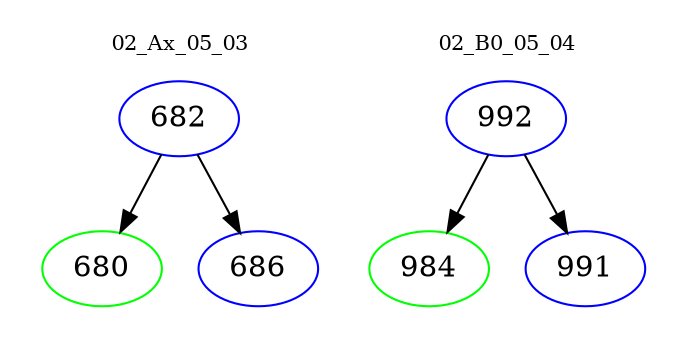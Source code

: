 digraph{
subgraph cluster_0 {
color = white
label = "02_Ax_05_03";
fontsize=10;
T0_682 [label="682", color="blue"]
T0_682 -> T0_680 [color="black"]
T0_680 [label="680", color="green"]
T0_682 -> T0_686 [color="black"]
T0_686 [label="686", color="blue"]
}
subgraph cluster_1 {
color = white
label = "02_B0_05_04";
fontsize=10;
T1_992 [label="992", color="blue"]
T1_992 -> T1_984 [color="black"]
T1_984 [label="984", color="green"]
T1_992 -> T1_991 [color="black"]
T1_991 [label="991", color="blue"]
}
}
